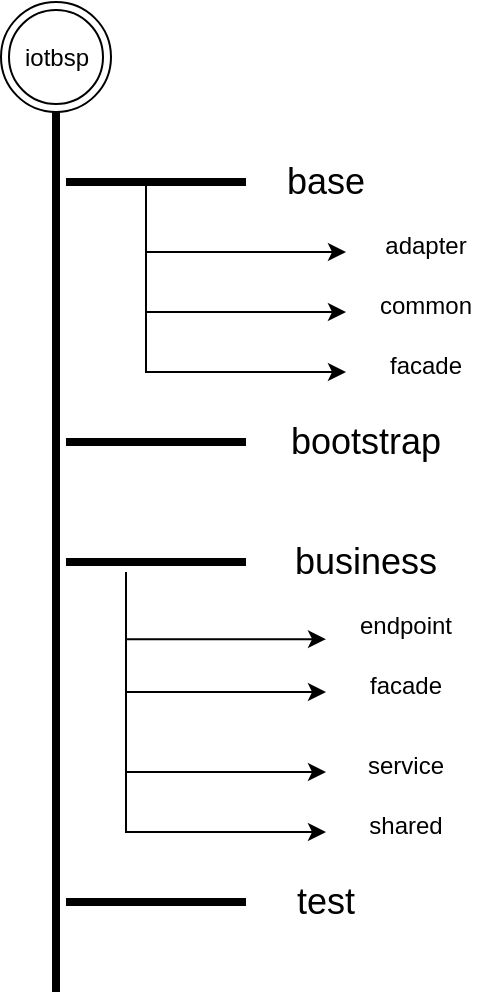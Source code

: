 <mxfile version="15.4.3" type="github"><diagram id="2wg0ZyaCLNrpGrAgk7bB" name="Page-1"><mxGraphModel dx="742" dy="477" grid="1" gridSize="10" guides="1" tooltips="1" connect="1" arrows="1" fold="1" page="1" pageScale="1" pageWidth="827" pageHeight="1169" math="0" shadow="0"><root><mxCell id="0"/><mxCell id="1" parent="0"/><mxCell id="q-HCfq4zIQNdnRsDAZoh-1" value="" style="line;strokeWidth=4;direction=south;html=1;perimeter=backbonePerimeter;points=[];outlineConnect=0;" vertex="1" parent="1"><mxGeometry x="80" y="110" width="10" height="450" as="geometry"/></mxCell><mxCell id="q-HCfq4zIQNdnRsDAZoh-2" value="iotbsp" style="ellipse;shape=doubleEllipse;whiteSpace=wrap;html=1;aspect=fixed;" vertex="1" parent="1"><mxGeometry x="57.5" y="65" width="55" height="55" as="geometry"/></mxCell><mxCell id="q-HCfq4zIQNdnRsDAZoh-3" value="" style="line;strokeWidth=4;html=1;perimeter=backbonePerimeter;points=[];outlineConnect=0;" vertex="1" parent="1"><mxGeometry x="90" y="150" width="90" height="10" as="geometry"/></mxCell><mxCell id="q-HCfq4zIQNdnRsDAZoh-4" value="&lt;font style=&quot;font-size: 18px&quot;&gt;base&lt;/font&gt;" style="text;html=1;strokeColor=none;fillColor=none;align=center;verticalAlign=middle;whiteSpace=wrap;rounded=0;" vertex="1" parent="1"><mxGeometry x="190" y="140" width="60" height="30" as="geometry"/></mxCell><mxCell id="q-HCfq4zIQNdnRsDAZoh-5" value="" style="line;strokeWidth=4;html=1;perimeter=backbonePerimeter;points=[];outlineConnect=0;" vertex="1" parent="1"><mxGeometry x="90" y="280" width="90" height="10" as="geometry"/></mxCell><mxCell id="q-HCfq4zIQNdnRsDAZoh-8" value="" style="line;strokeWidth=4;html=1;perimeter=backbonePerimeter;points=[];outlineConnect=0;" vertex="1" parent="1"><mxGeometry x="90" y="340" width="90" height="10" as="geometry"/></mxCell><mxCell id="q-HCfq4zIQNdnRsDAZoh-9" value="" style="line;strokeWidth=4;html=1;perimeter=backbonePerimeter;points=[];outlineConnect=0;" vertex="1" parent="1"><mxGeometry x="90" y="510" width="90" height="10" as="geometry"/></mxCell><mxCell id="q-HCfq4zIQNdnRsDAZoh-10" value="" style="endArrow=classic;html=1;rounded=0;edgeStyle=orthogonalEdgeStyle;" edge="1" parent="1" source="q-HCfq4zIQNdnRsDAZoh-3"><mxGeometry width="50" height="50" relative="1" as="geometry"><mxPoint x="130" y="210" as="sourcePoint"/><mxPoint x="230" y="190" as="targetPoint"/><Array as="points"><mxPoint x="130" y="190"/></Array></mxGeometry></mxCell><mxCell id="q-HCfq4zIQNdnRsDAZoh-11" value="" style="endArrow=classic;html=1;rounded=0;edgeStyle=orthogonalEdgeStyle;" edge="1" parent="1"><mxGeometry width="50" height="50" relative="1" as="geometry"><mxPoint x="130" y="160" as="sourcePoint"/><mxPoint x="230" y="220" as="targetPoint"/><Array as="points"><mxPoint x="130" y="220"/></Array></mxGeometry></mxCell><mxCell id="q-HCfq4zIQNdnRsDAZoh-12" value="" style="endArrow=classic;html=1;rounded=0;edgeStyle=orthogonalEdgeStyle;" edge="1" parent="1"><mxGeometry width="50" height="50" relative="1" as="geometry"><mxPoint x="130" y="160" as="sourcePoint"/><mxPoint x="230" y="250" as="targetPoint"/><Array as="points"><mxPoint x="130" y="250"/><mxPoint x="230" y="250"/></Array></mxGeometry></mxCell><mxCell id="q-HCfq4zIQNdnRsDAZoh-15" value="" style="endArrow=classic;html=1;rounded=0;edgeStyle=orthogonalEdgeStyle;" edge="1" parent="1"><mxGeometry width="50" height="50" relative="1" as="geometry"><mxPoint x="120" y="350" as="sourcePoint"/><mxPoint x="220" y="410" as="targetPoint"/><Array as="points"><mxPoint x="120" y="410"/></Array></mxGeometry></mxCell><mxCell id="q-HCfq4zIQNdnRsDAZoh-16" value="" style="endArrow=classic;html=1;rounded=0;edgeStyle=orthogonalEdgeStyle;" edge="1" parent="1"><mxGeometry width="50" height="50" relative="1" as="geometry"><mxPoint x="120" y="350" as="sourcePoint"/><mxPoint x="220" y="450" as="targetPoint"/><Array as="points"><mxPoint x="120" y="450"/><mxPoint x="220" y="450"/></Array></mxGeometry></mxCell><mxCell id="q-HCfq4zIQNdnRsDAZoh-17" value="" style="endArrow=classic;html=1;rounded=0;edgeStyle=orthogonalEdgeStyle;" edge="1" parent="1"><mxGeometry width="50" height="50" relative="1" as="geometry"><mxPoint x="120" y="349.999" as="sourcePoint"/><mxPoint x="220" y="383.57" as="targetPoint"/><Array as="points"><mxPoint x="120" y="383.57"/></Array></mxGeometry></mxCell><mxCell id="q-HCfq4zIQNdnRsDAZoh-18" value="" style="endArrow=classic;html=1;rounded=0;edgeStyle=orthogonalEdgeStyle;" edge="1" parent="1"><mxGeometry width="50" height="50" relative="1" as="geometry"><mxPoint x="120" y="350" as="sourcePoint"/><mxPoint x="220" y="480" as="targetPoint"/><Array as="points"><mxPoint x="120" y="480"/><mxPoint x="220" y="480"/></Array></mxGeometry></mxCell><mxCell id="q-HCfq4zIQNdnRsDAZoh-19" value="&lt;font style=&quot;font-size: 18px&quot;&gt;bootstrap&lt;/font&gt;" style="text;html=1;strokeColor=none;fillColor=none;align=center;verticalAlign=middle;whiteSpace=wrap;rounded=0;" vertex="1" parent="1"><mxGeometry x="210" y="270" width="60" height="30" as="geometry"/></mxCell><mxCell id="q-HCfq4zIQNdnRsDAZoh-20" value="&lt;font style=&quot;font-size: 18px&quot;&gt;business&lt;/font&gt;" style="text;html=1;strokeColor=none;fillColor=none;align=center;verticalAlign=middle;whiteSpace=wrap;rounded=0;" vertex="1" parent="1"><mxGeometry x="210" y="330" width="60" height="30" as="geometry"/></mxCell><mxCell id="q-HCfq4zIQNdnRsDAZoh-21" value="&lt;font style=&quot;font-size: 18px&quot;&gt;test&lt;/font&gt;" style="text;html=1;strokeColor=none;fillColor=none;align=center;verticalAlign=middle;whiteSpace=wrap;rounded=0;" vertex="1" parent="1"><mxGeometry x="190" y="500" width="60" height="30" as="geometry"/></mxCell><mxCell id="q-HCfq4zIQNdnRsDAZoh-22" value="&lt;font style=&quot;font-size: 12px&quot;&gt;adapter&lt;/font&gt;" style="text;html=1;strokeColor=none;fillColor=none;align=center;verticalAlign=middle;whiteSpace=wrap;rounded=0;fontSize=18;" vertex="1" parent="1"><mxGeometry x="240" y="170" width="60" height="30" as="geometry"/></mxCell><mxCell id="q-HCfq4zIQNdnRsDAZoh-23" value="&lt;font style=&quot;font-size: 12px&quot;&gt;common&lt;/font&gt;" style="text;html=1;strokeColor=none;fillColor=none;align=center;verticalAlign=middle;whiteSpace=wrap;rounded=0;fontSize=18;" vertex="1" parent="1"><mxGeometry x="240" y="200" width="60" height="30" as="geometry"/></mxCell><mxCell id="q-HCfq4zIQNdnRsDAZoh-24" value="&lt;span style=&quot;font-size: 12px&quot;&gt;facade&lt;br&gt;&lt;/span&gt;" style="text;html=1;strokeColor=none;fillColor=none;align=center;verticalAlign=middle;whiteSpace=wrap;rounded=0;fontSize=18;" vertex="1" parent="1"><mxGeometry x="240" y="230" width="60" height="30" as="geometry"/></mxCell><mxCell id="q-HCfq4zIQNdnRsDAZoh-25" value="&lt;span style=&quot;font-size: 12px&quot;&gt;endpoint&lt;br&gt;&lt;/span&gt;" style="text;html=1;strokeColor=none;fillColor=none;align=center;verticalAlign=middle;whiteSpace=wrap;rounded=0;fontSize=18;" vertex="1" parent="1"><mxGeometry x="230" y="360" width="60" height="30" as="geometry"/></mxCell><mxCell id="q-HCfq4zIQNdnRsDAZoh-26" value="&lt;span style=&quot;font-size: 12px&quot;&gt;facade&lt;br&gt;&lt;/span&gt;" style="text;html=1;strokeColor=none;fillColor=none;align=center;verticalAlign=middle;whiteSpace=wrap;rounded=0;fontSize=18;" vertex="1" parent="1"><mxGeometry x="230" y="390" width="60" height="30" as="geometry"/></mxCell><mxCell id="q-HCfq4zIQNdnRsDAZoh-27" value="&lt;span style=&quot;font-size: 12px&quot;&gt;service&lt;br&gt;&lt;/span&gt;" style="text;html=1;strokeColor=none;fillColor=none;align=center;verticalAlign=middle;whiteSpace=wrap;rounded=0;fontSize=18;" vertex="1" parent="1"><mxGeometry x="230" y="430" width="60" height="30" as="geometry"/></mxCell><mxCell id="q-HCfq4zIQNdnRsDAZoh-28" value="&lt;span style=&quot;font-size: 12px&quot;&gt;shared&lt;br&gt;&lt;/span&gt;" style="text;html=1;strokeColor=none;fillColor=none;align=center;verticalAlign=middle;whiteSpace=wrap;rounded=0;fontSize=18;" vertex="1" parent="1"><mxGeometry x="230" y="460" width="60" height="30" as="geometry"/></mxCell></root></mxGraphModel></diagram></mxfile>